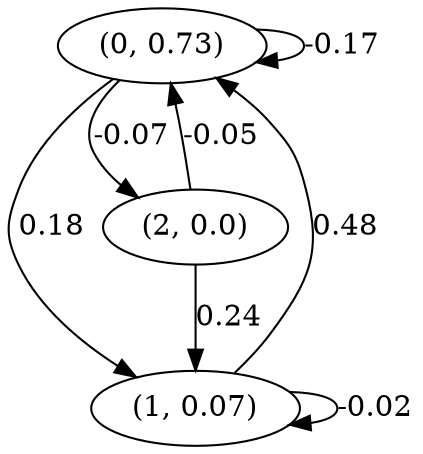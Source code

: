 digraph {
    0 [ label = "(0, 0.73)" ]
    1 [ label = "(1, 0.07)" ]
    2 [ label = "(2, 0.0)" ]
    0 -> 0 [ label = "-0.17" ]
    1 -> 1 [ label = "-0.02" ]
    1 -> 0 [ label = "0.48" ]
    2 -> 0 [ label = "-0.05" ]
    0 -> 1 [ label = "0.18" ]
    2 -> 1 [ label = "0.24" ]
    0 -> 2 [ label = "-0.07" ]
}

